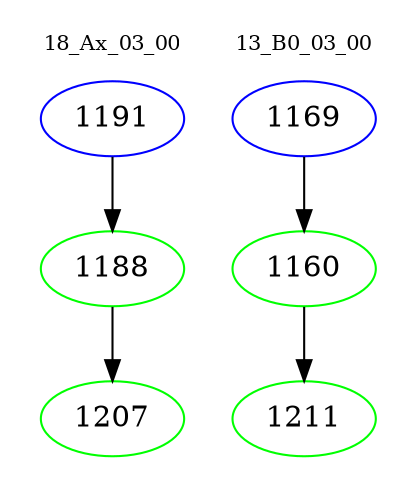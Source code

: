 digraph{
subgraph cluster_0 {
color = white
label = "18_Ax_03_00";
fontsize=10;
T0_1191 [label="1191", color="blue"]
T0_1191 -> T0_1188 [color="black"]
T0_1188 [label="1188", color="green"]
T0_1188 -> T0_1207 [color="black"]
T0_1207 [label="1207", color="green"]
}
subgraph cluster_1 {
color = white
label = "13_B0_03_00";
fontsize=10;
T1_1169 [label="1169", color="blue"]
T1_1169 -> T1_1160 [color="black"]
T1_1160 [label="1160", color="green"]
T1_1160 -> T1_1211 [color="black"]
T1_1211 [label="1211", color="green"]
}
}
